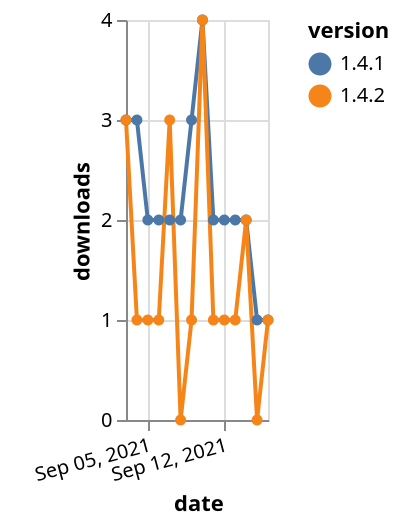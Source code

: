 {"$schema": "https://vega.github.io/schema/vega-lite/v5.json", "description": "A simple bar chart with embedded data.", "data": {"values": [{"date": "2021-09-03", "total": 2031, "delta": 3, "version": "1.4.1"}, {"date": "2021-09-04", "total": 2034, "delta": 3, "version": "1.4.1"}, {"date": "2021-09-05", "total": 2036, "delta": 2, "version": "1.4.1"}, {"date": "2021-09-06", "total": 2038, "delta": 2, "version": "1.4.1"}, {"date": "2021-09-07", "total": 2040, "delta": 2, "version": "1.4.1"}, {"date": "2021-09-08", "total": 2042, "delta": 2, "version": "1.4.1"}, {"date": "2021-09-09", "total": 2045, "delta": 3, "version": "1.4.1"}, {"date": "2021-09-10", "total": 2049, "delta": 4, "version": "1.4.1"}, {"date": "2021-09-11", "total": 2051, "delta": 2, "version": "1.4.1"}, {"date": "2021-09-12", "total": 2053, "delta": 2, "version": "1.4.1"}, {"date": "2021-09-13", "total": 2055, "delta": 2, "version": "1.4.1"}, {"date": "2021-09-14", "total": 2057, "delta": 2, "version": "1.4.1"}, {"date": "2021-09-15", "total": 2058, "delta": 1, "version": "1.4.1"}, {"date": "2021-09-16", "total": 2059, "delta": 1, "version": "1.4.1"}, {"date": "2021-09-03", "total": 712, "delta": 3, "version": "1.4.2"}, {"date": "2021-09-04", "total": 713, "delta": 1, "version": "1.4.2"}, {"date": "2021-09-05", "total": 714, "delta": 1, "version": "1.4.2"}, {"date": "2021-09-06", "total": 715, "delta": 1, "version": "1.4.2"}, {"date": "2021-09-07", "total": 718, "delta": 3, "version": "1.4.2"}, {"date": "2021-09-08", "total": 718, "delta": 0, "version": "1.4.2"}, {"date": "2021-09-09", "total": 719, "delta": 1, "version": "1.4.2"}, {"date": "2021-09-10", "total": 723, "delta": 4, "version": "1.4.2"}, {"date": "2021-09-11", "total": 724, "delta": 1, "version": "1.4.2"}, {"date": "2021-09-12", "total": 725, "delta": 1, "version": "1.4.2"}, {"date": "2021-09-13", "total": 726, "delta": 1, "version": "1.4.2"}, {"date": "2021-09-14", "total": 728, "delta": 2, "version": "1.4.2"}, {"date": "2021-09-15", "total": 728, "delta": 0, "version": "1.4.2"}, {"date": "2021-09-16", "total": 729, "delta": 1, "version": "1.4.2"}]}, "width": "container", "mark": {"type": "line", "point": {"filled": true}}, "encoding": {"x": {"field": "date", "type": "temporal", "timeUnit": "yearmonthdate", "title": "date", "axis": {"labelAngle": -15}}, "y": {"field": "delta", "type": "quantitative", "title": "downloads"}, "color": {"field": "version", "type": "nominal"}, "tooltip": {"field": "delta"}}}